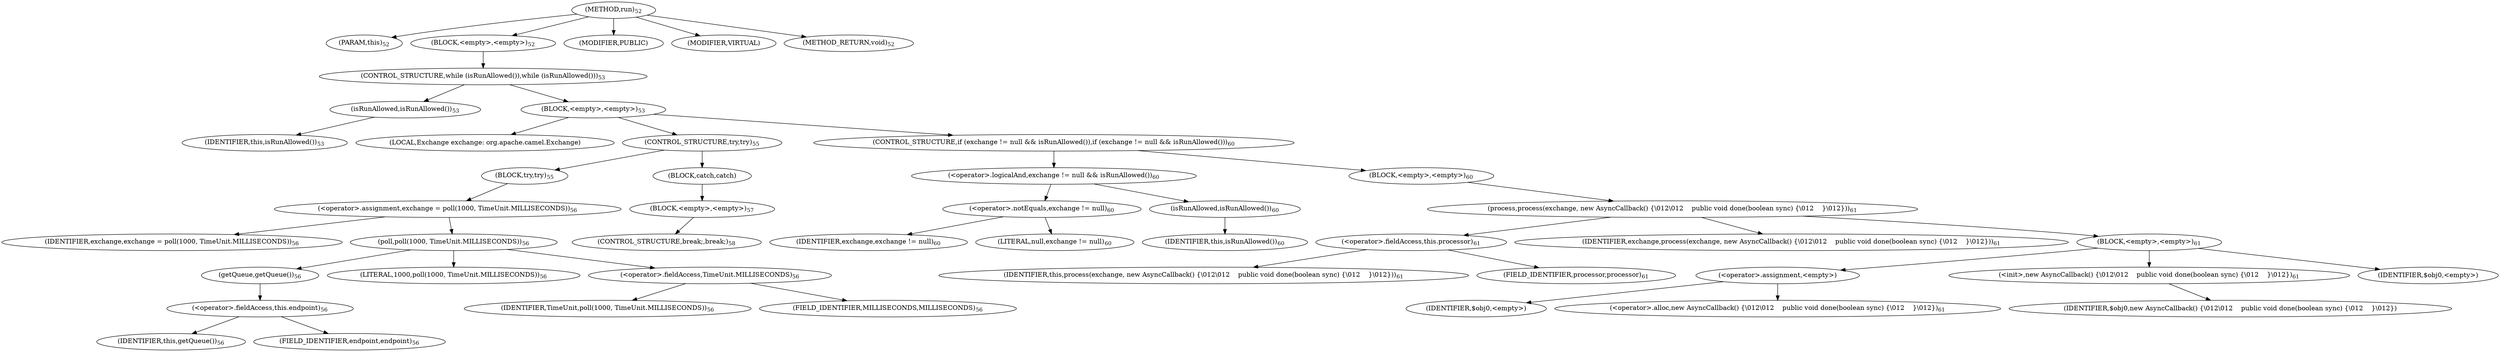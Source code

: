 digraph "run" {  
"58" [label = <(METHOD,run)<SUB>52</SUB>> ]
"7" [label = <(PARAM,this)<SUB>52</SUB>> ]
"59" [label = <(BLOCK,&lt;empty&gt;,&lt;empty&gt;)<SUB>52</SUB>> ]
"60" [label = <(CONTROL_STRUCTURE,while (isRunAllowed()),while (isRunAllowed()))<SUB>53</SUB>> ]
"61" [label = <(isRunAllowed,isRunAllowed())<SUB>53</SUB>> ]
"6" [label = <(IDENTIFIER,this,isRunAllowed())<SUB>53</SUB>> ]
"62" [label = <(BLOCK,&lt;empty&gt;,&lt;empty&gt;)<SUB>53</SUB>> ]
"63" [label = <(LOCAL,Exchange exchange: org.apache.camel.Exchange)> ]
"64" [label = <(CONTROL_STRUCTURE,try,try)<SUB>55</SUB>> ]
"65" [label = <(BLOCK,try,try)<SUB>55</SUB>> ]
"66" [label = <(&lt;operator&gt;.assignment,exchange = poll(1000, TimeUnit.MILLISECONDS))<SUB>56</SUB>> ]
"67" [label = <(IDENTIFIER,exchange,exchange = poll(1000, TimeUnit.MILLISECONDS))<SUB>56</SUB>> ]
"68" [label = <(poll,poll(1000, TimeUnit.MILLISECONDS))<SUB>56</SUB>> ]
"69" [label = <(getQueue,getQueue())<SUB>56</SUB>> ]
"70" [label = <(&lt;operator&gt;.fieldAccess,this.endpoint)<SUB>56</SUB>> ]
"71" [label = <(IDENTIFIER,this,getQueue())<SUB>56</SUB>> ]
"72" [label = <(FIELD_IDENTIFIER,endpoint,endpoint)<SUB>56</SUB>> ]
"73" [label = <(LITERAL,1000,poll(1000, TimeUnit.MILLISECONDS))<SUB>56</SUB>> ]
"74" [label = <(&lt;operator&gt;.fieldAccess,TimeUnit.MILLISECONDS)<SUB>56</SUB>> ]
"75" [label = <(IDENTIFIER,TimeUnit,poll(1000, TimeUnit.MILLISECONDS))<SUB>56</SUB>> ]
"76" [label = <(FIELD_IDENTIFIER,MILLISECONDS,MILLISECONDS)<SUB>56</SUB>> ]
"77" [label = <(BLOCK,catch,catch)> ]
"78" [label = <(BLOCK,&lt;empty&gt;,&lt;empty&gt;)<SUB>57</SUB>> ]
"79" [label = <(CONTROL_STRUCTURE,break;,break;)<SUB>58</SUB>> ]
"80" [label = <(CONTROL_STRUCTURE,if (exchange != null &amp;&amp; isRunAllowed()),if (exchange != null &amp;&amp; isRunAllowed()))<SUB>60</SUB>> ]
"81" [label = <(&lt;operator&gt;.logicalAnd,exchange != null &amp;&amp; isRunAllowed())<SUB>60</SUB>> ]
"82" [label = <(&lt;operator&gt;.notEquals,exchange != null)<SUB>60</SUB>> ]
"83" [label = <(IDENTIFIER,exchange,exchange != null)<SUB>60</SUB>> ]
"84" [label = <(LITERAL,null,exchange != null)<SUB>60</SUB>> ]
"85" [label = <(isRunAllowed,isRunAllowed())<SUB>60</SUB>> ]
"8" [label = <(IDENTIFIER,this,isRunAllowed())<SUB>60</SUB>> ]
"86" [label = <(BLOCK,&lt;empty&gt;,&lt;empty&gt;)<SUB>60</SUB>> ]
"87" [label = <(process,process(exchange, new AsyncCallback() {\012\012    public void done(boolean sync) {\012    }\012}))<SUB>61</SUB>> ]
"88" [label = <(&lt;operator&gt;.fieldAccess,this.processor)<SUB>61</SUB>> ]
"89" [label = <(IDENTIFIER,this,process(exchange, new AsyncCallback() {\012\012    public void done(boolean sync) {\012    }\012}))<SUB>61</SUB>> ]
"90" [label = <(FIELD_IDENTIFIER,processor,processor)<SUB>61</SUB>> ]
"91" [label = <(IDENTIFIER,exchange,process(exchange, new AsyncCallback() {\012\012    public void done(boolean sync) {\012    }\012}))<SUB>61</SUB>> ]
"92" [label = <(BLOCK,&lt;empty&gt;,&lt;empty&gt;)<SUB>61</SUB>> ]
"93" [label = <(&lt;operator&gt;.assignment,&lt;empty&gt;)> ]
"94" [label = <(IDENTIFIER,$obj0,&lt;empty&gt;)> ]
"95" [label = <(&lt;operator&gt;.alloc,new AsyncCallback() {\012\012    public void done(boolean sync) {\012    }\012})<SUB>61</SUB>> ]
"96" [label = <(&lt;init&gt;,new AsyncCallback() {\012\012    public void done(boolean sync) {\012    }\012})<SUB>61</SUB>> ]
"97" [label = <(IDENTIFIER,$obj0,new AsyncCallback() {\012\012    public void done(boolean sync) {\012    }\012})> ]
"98" [label = <(IDENTIFIER,$obj0,&lt;empty&gt;)> ]
"99" [label = <(MODIFIER,PUBLIC)> ]
"100" [label = <(MODIFIER,VIRTUAL)> ]
"101" [label = <(METHOD_RETURN,void)<SUB>52</SUB>> ]
  "58" -> "7" 
  "58" -> "59" 
  "58" -> "99" 
  "58" -> "100" 
  "58" -> "101" 
  "59" -> "60" 
  "60" -> "61" 
  "60" -> "62" 
  "61" -> "6" 
  "62" -> "63" 
  "62" -> "64" 
  "62" -> "80" 
  "64" -> "65" 
  "64" -> "77" 
  "65" -> "66" 
  "66" -> "67" 
  "66" -> "68" 
  "68" -> "69" 
  "68" -> "73" 
  "68" -> "74" 
  "69" -> "70" 
  "70" -> "71" 
  "70" -> "72" 
  "74" -> "75" 
  "74" -> "76" 
  "77" -> "78" 
  "78" -> "79" 
  "80" -> "81" 
  "80" -> "86" 
  "81" -> "82" 
  "81" -> "85" 
  "82" -> "83" 
  "82" -> "84" 
  "85" -> "8" 
  "86" -> "87" 
  "87" -> "88" 
  "87" -> "91" 
  "87" -> "92" 
  "88" -> "89" 
  "88" -> "90" 
  "92" -> "93" 
  "92" -> "96" 
  "92" -> "98" 
  "93" -> "94" 
  "93" -> "95" 
  "96" -> "97" 
}
